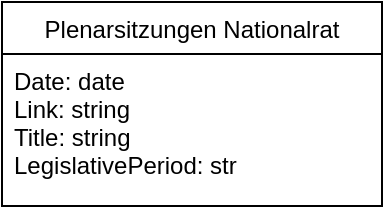 <mxfile version="20.2.3" type="github" pages="2">
  <diagram id="L6QXw0dG3dD8pc_UGCmN" name="Seite-1">
    <mxGraphModel dx="1422" dy="924" grid="1" gridSize="10" guides="1" tooltips="1" connect="1" arrows="1" fold="1" page="1" pageScale="1" pageWidth="827" pageHeight="1169" math="0" shadow="0">
      <root>
        <mxCell id="0" />
        <mxCell id="1" parent="0" />
        <mxCell id="KSArzMEMdTZqEwOG6aDE-1" value="Plenarsitzungen Nationalrat" style="swimlane;fontStyle=0;childLayout=stackLayout;horizontal=1;startSize=26;fillColor=none;horizontalStack=0;resizeParent=1;resizeParentMax=0;resizeLast=0;collapsible=1;marginBottom=0;" vertex="1" parent="1">
          <mxGeometry x="250" y="180" width="190" height="102" as="geometry" />
        </mxCell>
        <mxCell id="KSArzMEMdTZqEwOG6aDE-2" value="Date: date&#xa;Link: string&#xa;Title: string&#xa;LegislativePeriod: str&#xa;" style="text;strokeColor=none;fillColor=none;align=left;verticalAlign=top;spacingLeft=4;spacingRight=4;overflow=hidden;rotatable=0;points=[[0,0.5],[1,0.5]];portConstraint=eastwest;" vertex="1" parent="KSArzMEMdTZqEwOG6aDE-1">
          <mxGeometry y="26" width="190" height="76" as="geometry" />
        </mxCell>
      </root>
    </mxGraphModel>
  </diagram>
  <diagram id="Pqp_mRheeOepY-SrUnik" name="Seite-2">
    <mxGraphModel dx="327" dy="212" grid="1" gridSize="10" guides="1" tooltips="1" connect="1" arrows="1" fold="1" page="1" pageScale="1" pageWidth="827" pageHeight="1169" math="0" shadow="0">
      <root>
        <mxCell id="0" />
        <mxCell id="1" parent="0" />
        <mxCell id="MNa3Sb8O8TKXq0zl58fy-1" value="parliamentarySpeeches" style="swimlane;fontStyle=0;childLayout=stackLayout;horizontal=1;startSize=26;fillColor=none;horizontalStack=0;resizeParent=1;resizeParentMax=0;resizeLast=0;collapsible=1;marginBottom=0;" vertex="1" parent="1">
          <mxGeometry x="250" y="30" width="270" height="102" as="geometry" />
        </mxCell>
        <mxCell id="MNa3Sb8O8TKXq0zl58fy-2" value="Nr: Int32&#xa;HasSpeechFinished: Boolean&#xa;SpeechNumberOfTopicByAuthor: Int32&#xa;NameOfSpeaker: String&#xa;TypeOfSpeech: String&#xa;StartDatetime: DateTime&#xa;TimeLimitInSec: Int32&#xa;IsVoluntaryTimeLimit: Boolean&#xa;LengthOfSpeechInSec: Int32&#xa;ParliamentarySessionTitle: String&#xa;Topic: String&#xa;" style="text;strokeColor=none;fillColor=none;align=left;verticalAlign=top;spacingLeft=4;spacingRight=4;overflow=hidden;rotatable=0;points=[[0,0.5],[1,0.5]];portConstraint=eastwest;" vertex="1" parent="MNa3Sb8O8TKXq0zl58fy-1">
          <mxGeometry y="26" width="270" height="76" as="geometry" />
        </mxCell>
      </root>
    </mxGraphModel>
  </diagram>
</mxfile>

